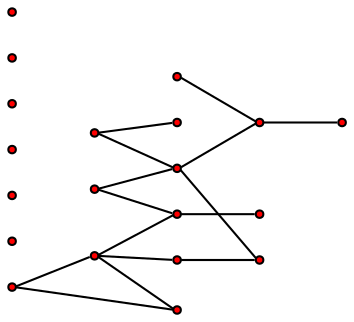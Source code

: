graph unix {
	graph [ dpi = 300 ];
	node [shape=point];
	node [fillcolor=red];
	size="6,6";
	rankdir="LR";

	0
	1
	2
	3
	4
	5
	6
	7
	8
	9
	10
	11
	12
	13
	14
	15
	16
	17
	18
	19
	0 -- 5
	0 -- 8
	2 -- 8
	2 -- 14
	3 -- 4
	3 -- 16
	4 -- 5
	4 -- 7
	4 -- 16
	5 -- 9
	7 -- 13
	8 -- 13
	8 -- 15
	11 -- 15
	15 -- 18
}
